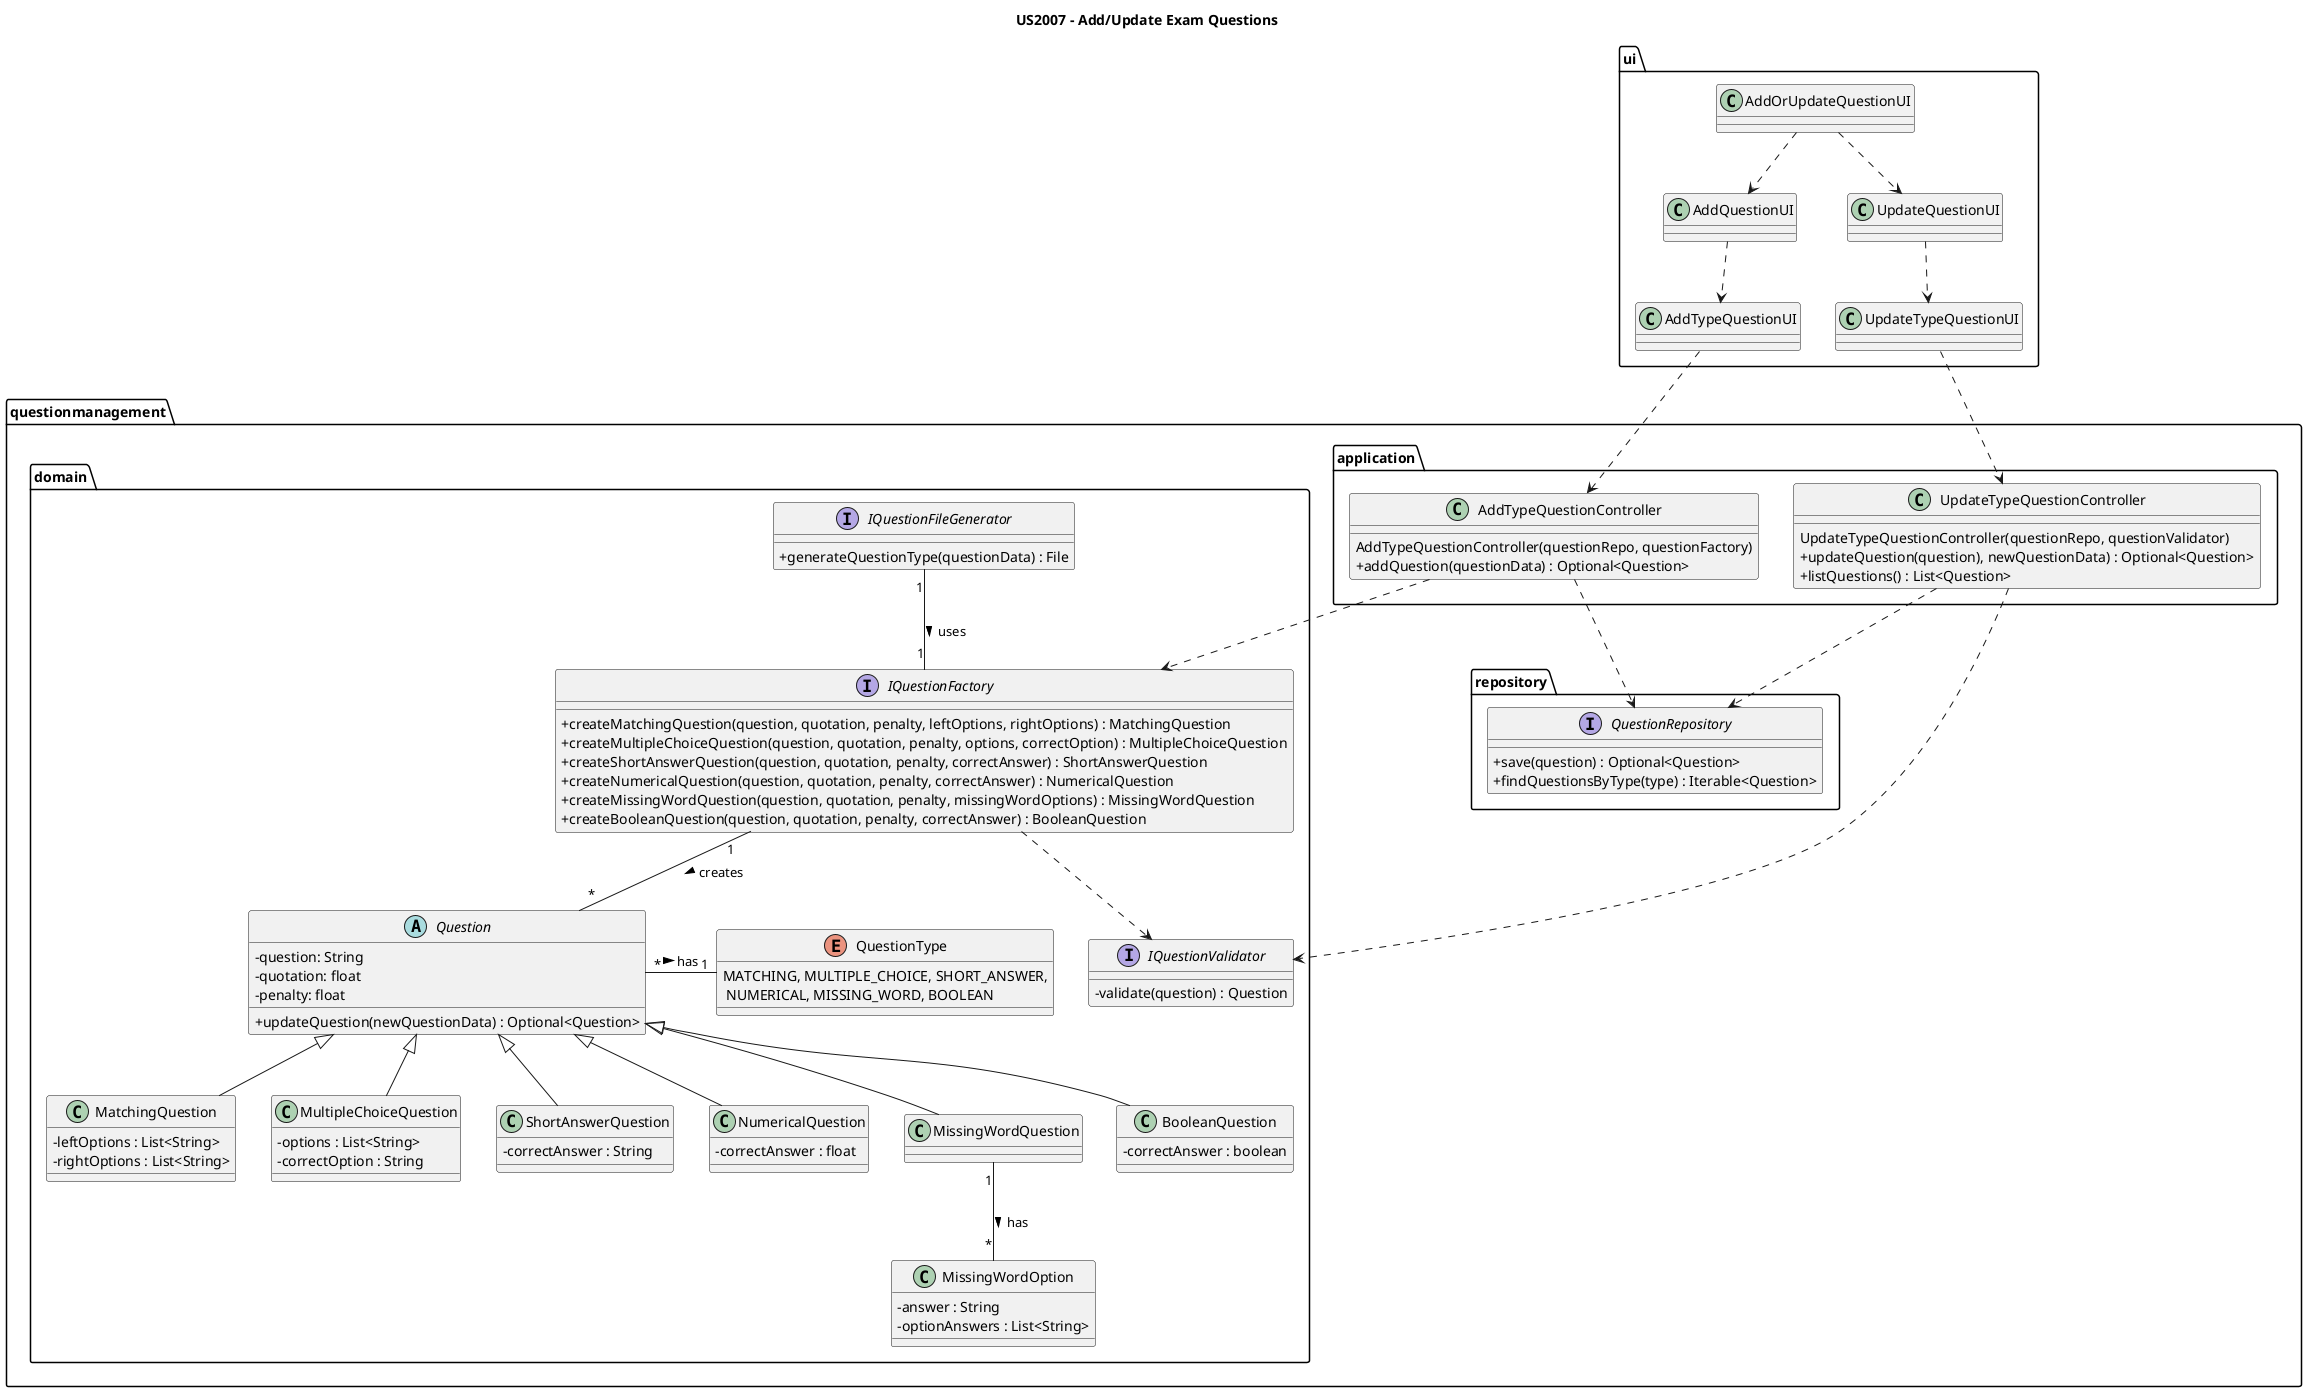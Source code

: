 @startuml
skinparam classAttributeIconSize 0

title US2007 - Add/Update Exam Questions

package questionmanagement{



    package application {
        class AddTypeQuestionController{
            AddTypeQuestionController(questionRepo, questionFactory)
            +addQuestion(questionData) : Optional<Question>
        }

        class UpdateTypeQuestionController{
            UpdateTypeQuestionController(questionRepo, questionValidator)
            +updateQuestion(question), newQuestionData) : Optional<Question>
            +listQuestions() : List<Question>
        }
    }

    package domain {

            interface IQuestionFactory{
                +createMatchingQuestion(question, quotation, penalty, leftOptions, rightOptions) : MatchingQuestion
                +createMultipleChoiceQuestion(question, quotation, penalty, options, correctOption) : MultipleChoiceQuestion
                +createShortAnswerQuestion(question, quotation, penalty, correctAnswer) : ShortAnswerQuestion
                +createNumericalQuestion(question, quotation, penalty, correctAnswer) : NumericalQuestion
                +createMissingWordQuestion(question, quotation, penalty, missingWordOptions) : MissingWordQuestion
                +createBooleanQuestion(question, quotation, penalty, correctAnswer) : BooleanQuestion
            }

            interface IQuestionValidator{
                -validate(question) : Question
            }

            interface IQuestionFileGenerator{
                +generateQuestionType(questionData) : File
            }

            abstract Question{
                +updateQuestion(newQuestionData) : Optional<Question>
                -question: String
                -quotation: float
                -penalty: float
            }

            enum QuestionType{
                MATCHING, MULTIPLE_CHOICE, SHORT_ANSWER,\n NUMERICAL, MISSING_WORD, BOOLEAN
            }

            Question "*" - "1" QuestionType : has >

            class MatchingQuestion{
                -leftOptions : List<String>
                -rightOptions : List<String>
            }
            class MultipleChoiceQuestion{
                -options : List<String>
                -correctOption : String
            }
            class ShortAnswerQuestion{
                -correctAnswer : String
            }
            class NumericalQuestion{
                -correctAnswer : float
            }
            class MissingWordQuestion{}
            class MissingWordOption{
                -answer : String
                -optionAnswers : List<String>
            }
            class BooleanQuestion{
                -correctAnswer : boolean
            }

            Question <|-- MatchingQuestion
            Question <|-- MultipleChoiceQuestion
            Question <|-- ShortAnswerQuestion
            Question <|-- NumericalQuestion
            Question <|-- MissingWordQuestion
            Question <|-- BooleanQuestion

            MissingWordQuestion "1" -- "*" MissingWordOption : has >

            IQuestionFactory "1" -- "*" Question : creates >
            IQuestionFileGenerator "1" -- "1" IQuestionFactory : uses >
    }

    package repository{
        interface QuestionRepository{
            +save(question) : Optional<Question>
            +findQuestionsByType(type) : Iterable<Question>
        }
    }


}



package ui {
    class AddOrUpdateQuestionUI{}
    class AddQuestionUI{}
    class UpdateQuestionUI{}
    class AddTypeQuestionUI{}
    class UpdateTypeQuestionUI{}
}



AddTypeQuestionController ..> IQuestionFactory

IQuestionFactory ..> IQuestionValidator

AddOrUpdateQuestionUI ..> AddQuestionUI
AddOrUpdateQuestionUI ..> UpdateQuestionUI
AddQuestionUI ..> AddTypeQuestionUI
UpdateQuestionUI ..> UpdateTypeQuestionUI

AddTypeQuestionUI ..> AddTypeQuestionController
UpdateTypeQuestionUI ..> UpdateTypeQuestionController

AddTypeQuestionController ..> QuestionRepository
UpdateTypeQuestionController ..> QuestionRepository
UpdateTypeQuestionController ..> IQuestionValidator


@enduml